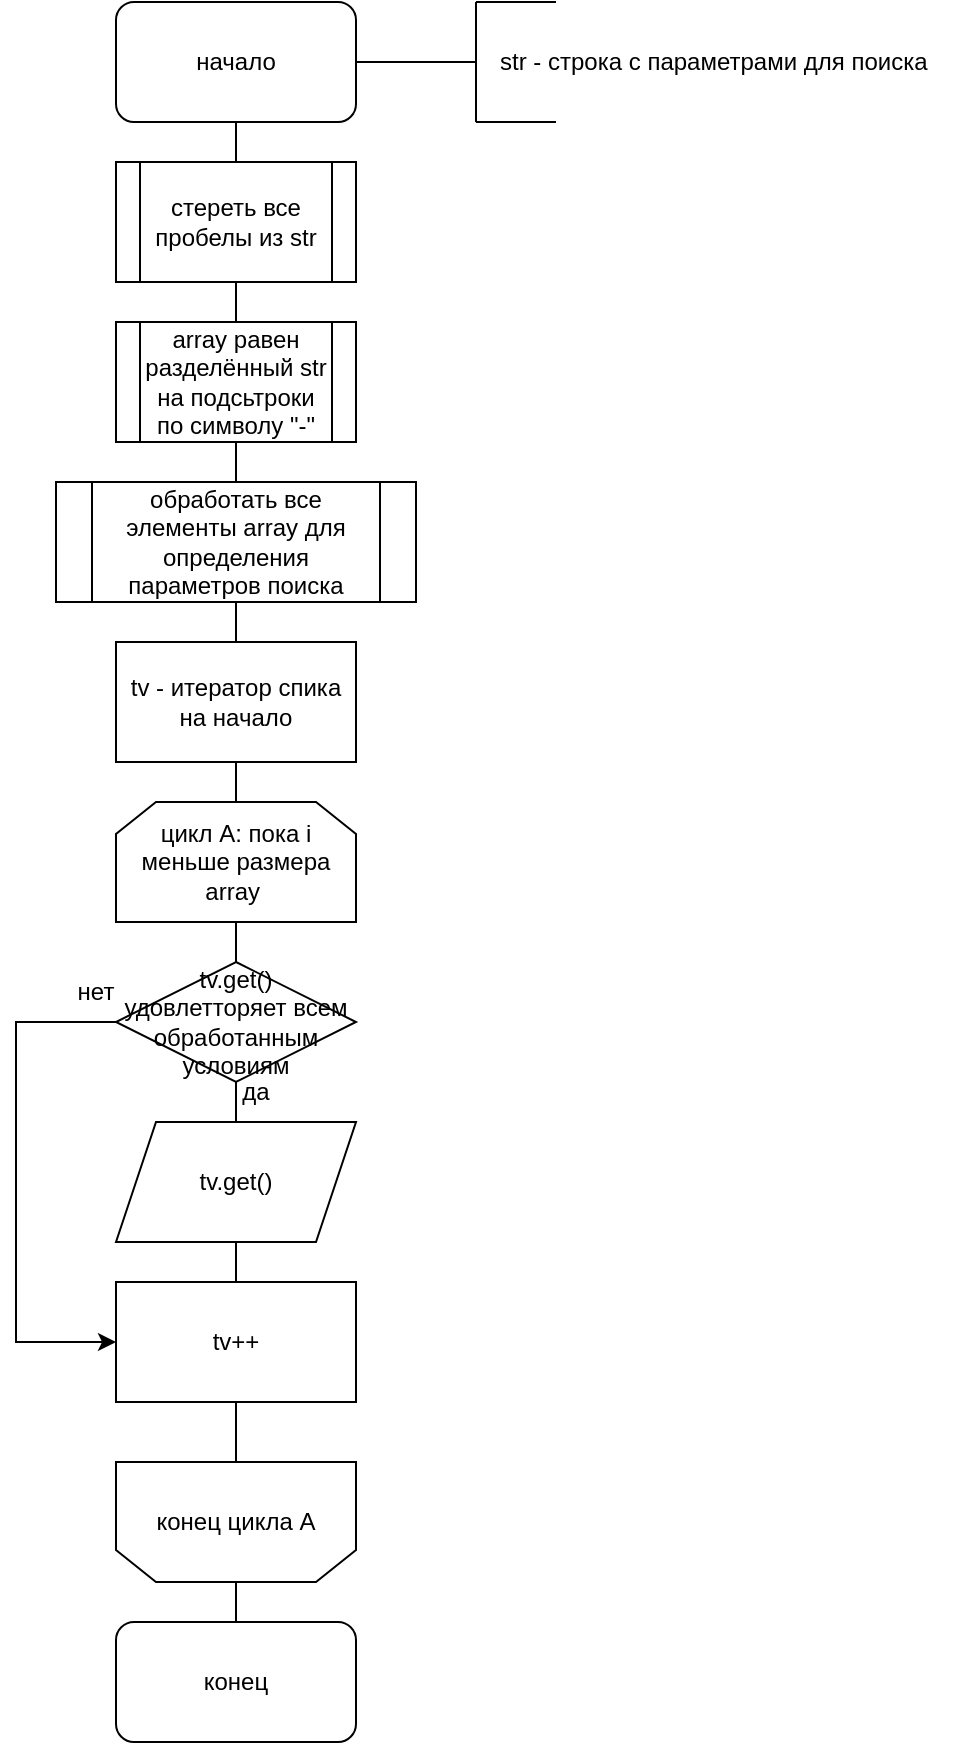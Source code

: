 <mxfile version="22.1.7" type="device">
  <diagram name="Page-1" id="qJnbVKemeHBM_u4OPycK">
    <mxGraphModel dx="1295" dy="721" grid="1" gridSize="10" guides="1" tooltips="1" connect="1" arrows="1" fold="1" page="1" pageScale="1" pageWidth="850" pageHeight="1100" math="0" shadow="0">
      <root>
        <mxCell id="0" />
        <mxCell id="1" parent="0" />
        <mxCell id="8tleGjRStwNN1z0vBYw3-9" value="" style="edgeStyle=orthogonalEdgeStyle;rounded=0;orthogonalLoop=1;jettySize=auto;html=1;endArrow=none;endFill=0;" parent="1" source="8tleGjRStwNN1z0vBYw3-1" target="8tleGjRStwNN1z0vBYw3-8" edge="1">
          <mxGeometry relative="1" as="geometry" />
        </mxCell>
        <mxCell id="8tleGjRStwNN1z0vBYw3-1" value="начало" style="rounded=1;whiteSpace=wrap;html=1;" parent="1" vertex="1">
          <mxGeometry x="340" y="60" width="120" height="60" as="geometry" />
        </mxCell>
        <mxCell id="8tleGjRStwNN1z0vBYw3-2" value="" style="endArrow=none;html=1;rounded=0;" parent="1" edge="1">
          <mxGeometry width="50" height="50" relative="1" as="geometry">
            <mxPoint x="460" y="90" as="sourcePoint" />
            <mxPoint x="520" y="90" as="targetPoint" />
          </mxGeometry>
        </mxCell>
        <mxCell id="8tleGjRStwNN1z0vBYw3-3" value="" style="endArrow=none;html=1;rounded=0;" parent="1" edge="1">
          <mxGeometry width="50" height="50" relative="1" as="geometry">
            <mxPoint x="520" y="120" as="sourcePoint" />
            <mxPoint x="520" y="60" as="targetPoint" />
          </mxGeometry>
        </mxCell>
        <mxCell id="8tleGjRStwNN1z0vBYw3-4" value="" style="endArrow=none;html=1;rounded=0;" parent="1" edge="1">
          <mxGeometry width="50" height="50" relative="1" as="geometry">
            <mxPoint x="520" y="60" as="sourcePoint" />
            <mxPoint x="560" y="60" as="targetPoint" />
          </mxGeometry>
        </mxCell>
        <mxCell id="8tleGjRStwNN1z0vBYw3-5" value="" style="endArrow=none;html=1;rounded=0;" parent="1" edge="1">
          <mxGeometry width="50" height="50" relative="1" as="geometry">
            <mxPoint x="520" y="120" as="sourcePoint" />
            <mxPoint x="560" y="120" as="targetPoint" />
          </mxGeometry>
        </mxCell>
        <mxCell id="8tleGjRStwNN1z0vBYw3-6" value="str - строка с параметрами для поиска" style="text;html=1;strokeColor=none;fillColor=none;align=left;verticalAlign=middle;whiteSpace=wrap;rounded=0;" parent="1" vertex="1">
          <mxGeometry x="530" y="75" width="240" height="30" as="geometry" />
        </mxCell>
        <mxCell id="8tleGjRStwNN1z0vBYw3-11" value="" style="edgeStyle=orthogonalEdgeStyle;rounded=0;orthogonalLoop=1;jettySize=auto;html=1;endArrow=none;endFill=0;" parent="1" source="8tleGjRStwNN1z0vBYw3-8" target="8tleGjRStwNN1z0vBYw3-10" edge="1">
          <mxGeometry relative="1" as="geometry" />
        </mxCell>
        <mxCell id="8tleGjRStwNN1z0vBYw3-8" value="стереть все пробелы из str" style="shape=process;whiteSpace=wrap;html=1;backgroundOutline=1;" parent="1" vertex="1">
          <mxGeometry x="340" y="140" width="120" height="60" as="geometry" />
        </mxCell>
        <mxCell id="8tleGjRStwNN1z0vBYw3-15" value="" style="edgeStyle=orthogonalEdgeStyle;rounded=0;orthogonalLoop=1;jettySize=auto;html=1;endArrow=none;endFill=0;" parent="1" source="8tleGjRStwNN1z0vBYw3-10" target="8tleGjRStwNN1z0vBYw3-14" edge="1">
          <mxGeometry relative="1" as="geometry" />
        </mxCell>
        <mxCell id="8tleGjRStwNN1z0vBYw3-10" value="array равен разделённый str на подсьтроки по символу &quot;-&quot;" style="shape=process;whiteSpace=wrap;html=1;backgroundOutline=1;" parent="1" vertex="1">
          <mxGeometry x="340" y="220" width="120" height="60" as="geometry" />
        </mxCell>
        <mxCell id="D-pA7_lplrPV5XaI4wGD-11" value="" style="edgeStyle=orthogonalEdgeStyle;rounded=0;orthogonalLoop=1;jettySize=auto;html=1;endArrow=none;endFill=0;" edge="1" parent="1" source="8tleGjRStwNN1z0vBYw3-12" target="D-pA7_lplrPV5XaI4wGD-2">
          <mxGeometry relative="1" as="geometry" />
        </mxCell>
        <mxCell id="8tleGjRStwNN1z0vBYw3-12" value="цикл A: пока i меньше размера array&amp;nbsp;" style="shape=loopLimit;whiteSpace=wrap;html=1;" parent="1" vertex="1">
          <mxGeometry x="340" y="460" width="120" height="60" as="geometry" />
        </mxCell>
        <mxCell id="D-pA7_lplrPV5XaI4wGD-18" style="edgeStyle=orthogonalEdgeStyle;rounded=0;orthogonalLoop=1;jettySize=auto;html=1;entryX=0.5;entryY=0;entryDx=0;entryDy=0;endArrow=none;endFill=0;" edge="1" parent="1" source="8tleGjRStwNN1z0vBYw3-13" target="D-pA7_lplrPV5XaI4wGD-17">
          <mxGeometry relative="1" as="geometry" />
        </mxCell>
        <mxCell id="8tleGjRStwNN1z0vBYw3-13" value="конец цикла A" style="shape=loopLimit;whiteSpace=wrap;html=1;flipV=1;" parent="1" vertex="1">
          <mxGeometry x="340" y="790" width="120" height="60" as="geometry" />
        </mxCell>
        <mxCell id="D-pA7_lplrPV5XaI4wGD-14" style="edgeStyle=orthogonalEdgeStyle;rounded=0;orthogonalLoop=1;jettySize=auto;html=1;entryX=0.5;entryY=0;entryDx=0;entryDy=0;endArrow=none;endFill=0;" edge="1" parent="1" source="8tleGjRStwNN1z0vBYw3-14" target="D-pA7_lplrPV5XaI4wGD-1">
          <mxGeometry relative="1" as="geometry" />
        </mxCell>
        <mxCell id="8tleGjRStwNN1z0vBYw3-14" value="обработать все элементы array для определения параметров поиска" style="shape=process;whiteSpace=wrap;html=1;backgroundOutline=1;" parent="1" vertex="1">
          <mxGeometry x="310" y="300" width="180" height="60" as="geometry" />
        </mxCell>
        <mxCell id="D-pA7_lplrPV5XaI4wGD-13" value="" style="edgeStyle=orthogonalEdgeStyle;rounded=0;orthogonalLoop=1;jettySize=auto;html=1;endArrow=none;endFill=0;" edge="1" parent="1" source="D-pA7_lplrPV5XaI4wGD-1" target="8tleGjRStwNN1z0vBYw3-12">
          <mxGeometry relative="1" as="geometry" />
        </mxCell>
        <mxCell id="D-pA7_lplrPV5XaI4wGD-1" value="tv - итератор спика на начало" style="rounded=0;whiteSpace=wrap;html=1;" vertex="1" parent="1">
          <mxGeometry x="340" y="380" width="120" height="60" as="geometry" />
        </mxCell>
        <mxCell id="D-pA7_lplrPV5XaI4wGD-8" value="" style="edgeStyle=orthogonalEdgeStyle;rounded=0;orthogonalLoop=1;jettySize=auto;html=1;endArrow=none;endFill=0;" edge="1" parent="1" source="D-pA7_lplrPV5XaI4wGD-2" target="D-pA7_lplrPV5XaI4wGD-5">
          <mxGeometry relative="1" as="geometry" />
        </mxCell>
        <mxCell id="D-pA7_lplrPV5XaI4wGD-9" style="edgeStyle=orthogonalEdgeStyle;rounded=0;orthogonalLoop=1;jettySize=auto;html=1;entryX=0;entryY=0.5;entryDx=0;entryDy=0;" edge="1" parent="1" source="D-pA7_lplrPV5XaI4wGD-2" target="D-pA7_lplrPV5XaI4wGD-3">
          <mxGeometry relative="1" as="geometry">
            <Array as="points">
              <mxPoint x="290" y="570" />
              <mxPoint x="290" y="730" />
            </Array>
          </mxGeometry>
        </mxCell>
        <mxCell id="D-pA7_lplrPV5XaI4wGD-2" value="tv.get() удовлетторяет всем обработанным условиям" style="rhombus;whiteSpace=wrap;html=1;" vertex="1" parent="1">
          <mxGeometry x="340" y="540" width="120" height="60" as="geometry" />
        </mxCell>
        <mxCell id="D-pA7_lplrPV5XaI4wGD-6" value="" style="edgeStyle=orthogonalEdgeStyle;rounded=0;orthogonalLoop=1;jettySize=auto;html=1;endArrow=none;endFill=0;" edge="1" parent="1" source="D-pA7_lplrPV5XaI4wGD-3" target="8tleGjRStwNN1z0vBYw3-13">
          <mxGeometry relative="1" as="geometry" />
        </mxCell>
        <mxCell id="D-pA7_lplrPV5XaI4wGD-3" value="tv++" style="rounded=0;whiteSpace=wrap;html=1;" vertex="1" parent="1">
          <mxGeometry x="340" y="700" width="120" height="60" as="geometry" />
        </mxCell>
        <mxCell id="D-pA7_lplrPV5XaI4wGD-7" value="" style="edgeStyle=orthogonalEdgeStyle;rounded=0;orthogonalLoop=1;jettySize=auto;html=1;endArrow=none;endFill=0;" edge="1" parent="1" source="D-pA7_lplrPV5XaI4wGD-5" target="D-pA7_lplrPV5XaI4wGD-3">
          <mxGeometry relative="1" as="geometry" />
        </mxCell>
        <mxCell id="D-pA7_lplrPV5XaI4wGD-5" value="tv.get()" style="shape=parallelogram;perimeter=parallelogramPerimeter;whiteSpace=wrap;html=1;fixedSize=1;" vertex="1" parent="1">
          <mxGeometry x="340" y="620" width="120" height="60" as="geometry" />
        </mxCell>
        <mxCell id="D-pA7_lplrPV5XaI4wGD-15" value="да" style="text;html=1;strokeColor=none;fillColor=none;align=center;verticalAlign=middle;whiteSpace=wrap;rounded=0;" vertex="1" parent="1">
          <mxGeometry x="380" y="590" width="60" height="30" as="geometry" />
        </mxCell>
        <mxCell id="D-pA7_lplrPV5XaI4wGD-16" value="нет" style="text;html=1;strokeColor=none;fillColor=none;align=center;verticalAlign=middle;whiteSpace=wrap;rounded=0;" vertex="1" parent="1">
          <mxGeometry x="300" y="540" width="60" height="30" as="geometry" />
        </mxCell>
        <mxCell id="D-pA7_lplrPV5XaI4wGD-17" value="конец" style="rounded=1;whiteSpace=wrap;html=1;" vertex="1" parent="1">
          <mxGeometry x="340" y="870" width="120" height="60" as="geometry" />
        </mxCell>
      </root>
    </mxGraphModel>
  </diagram>
</mxfile>
